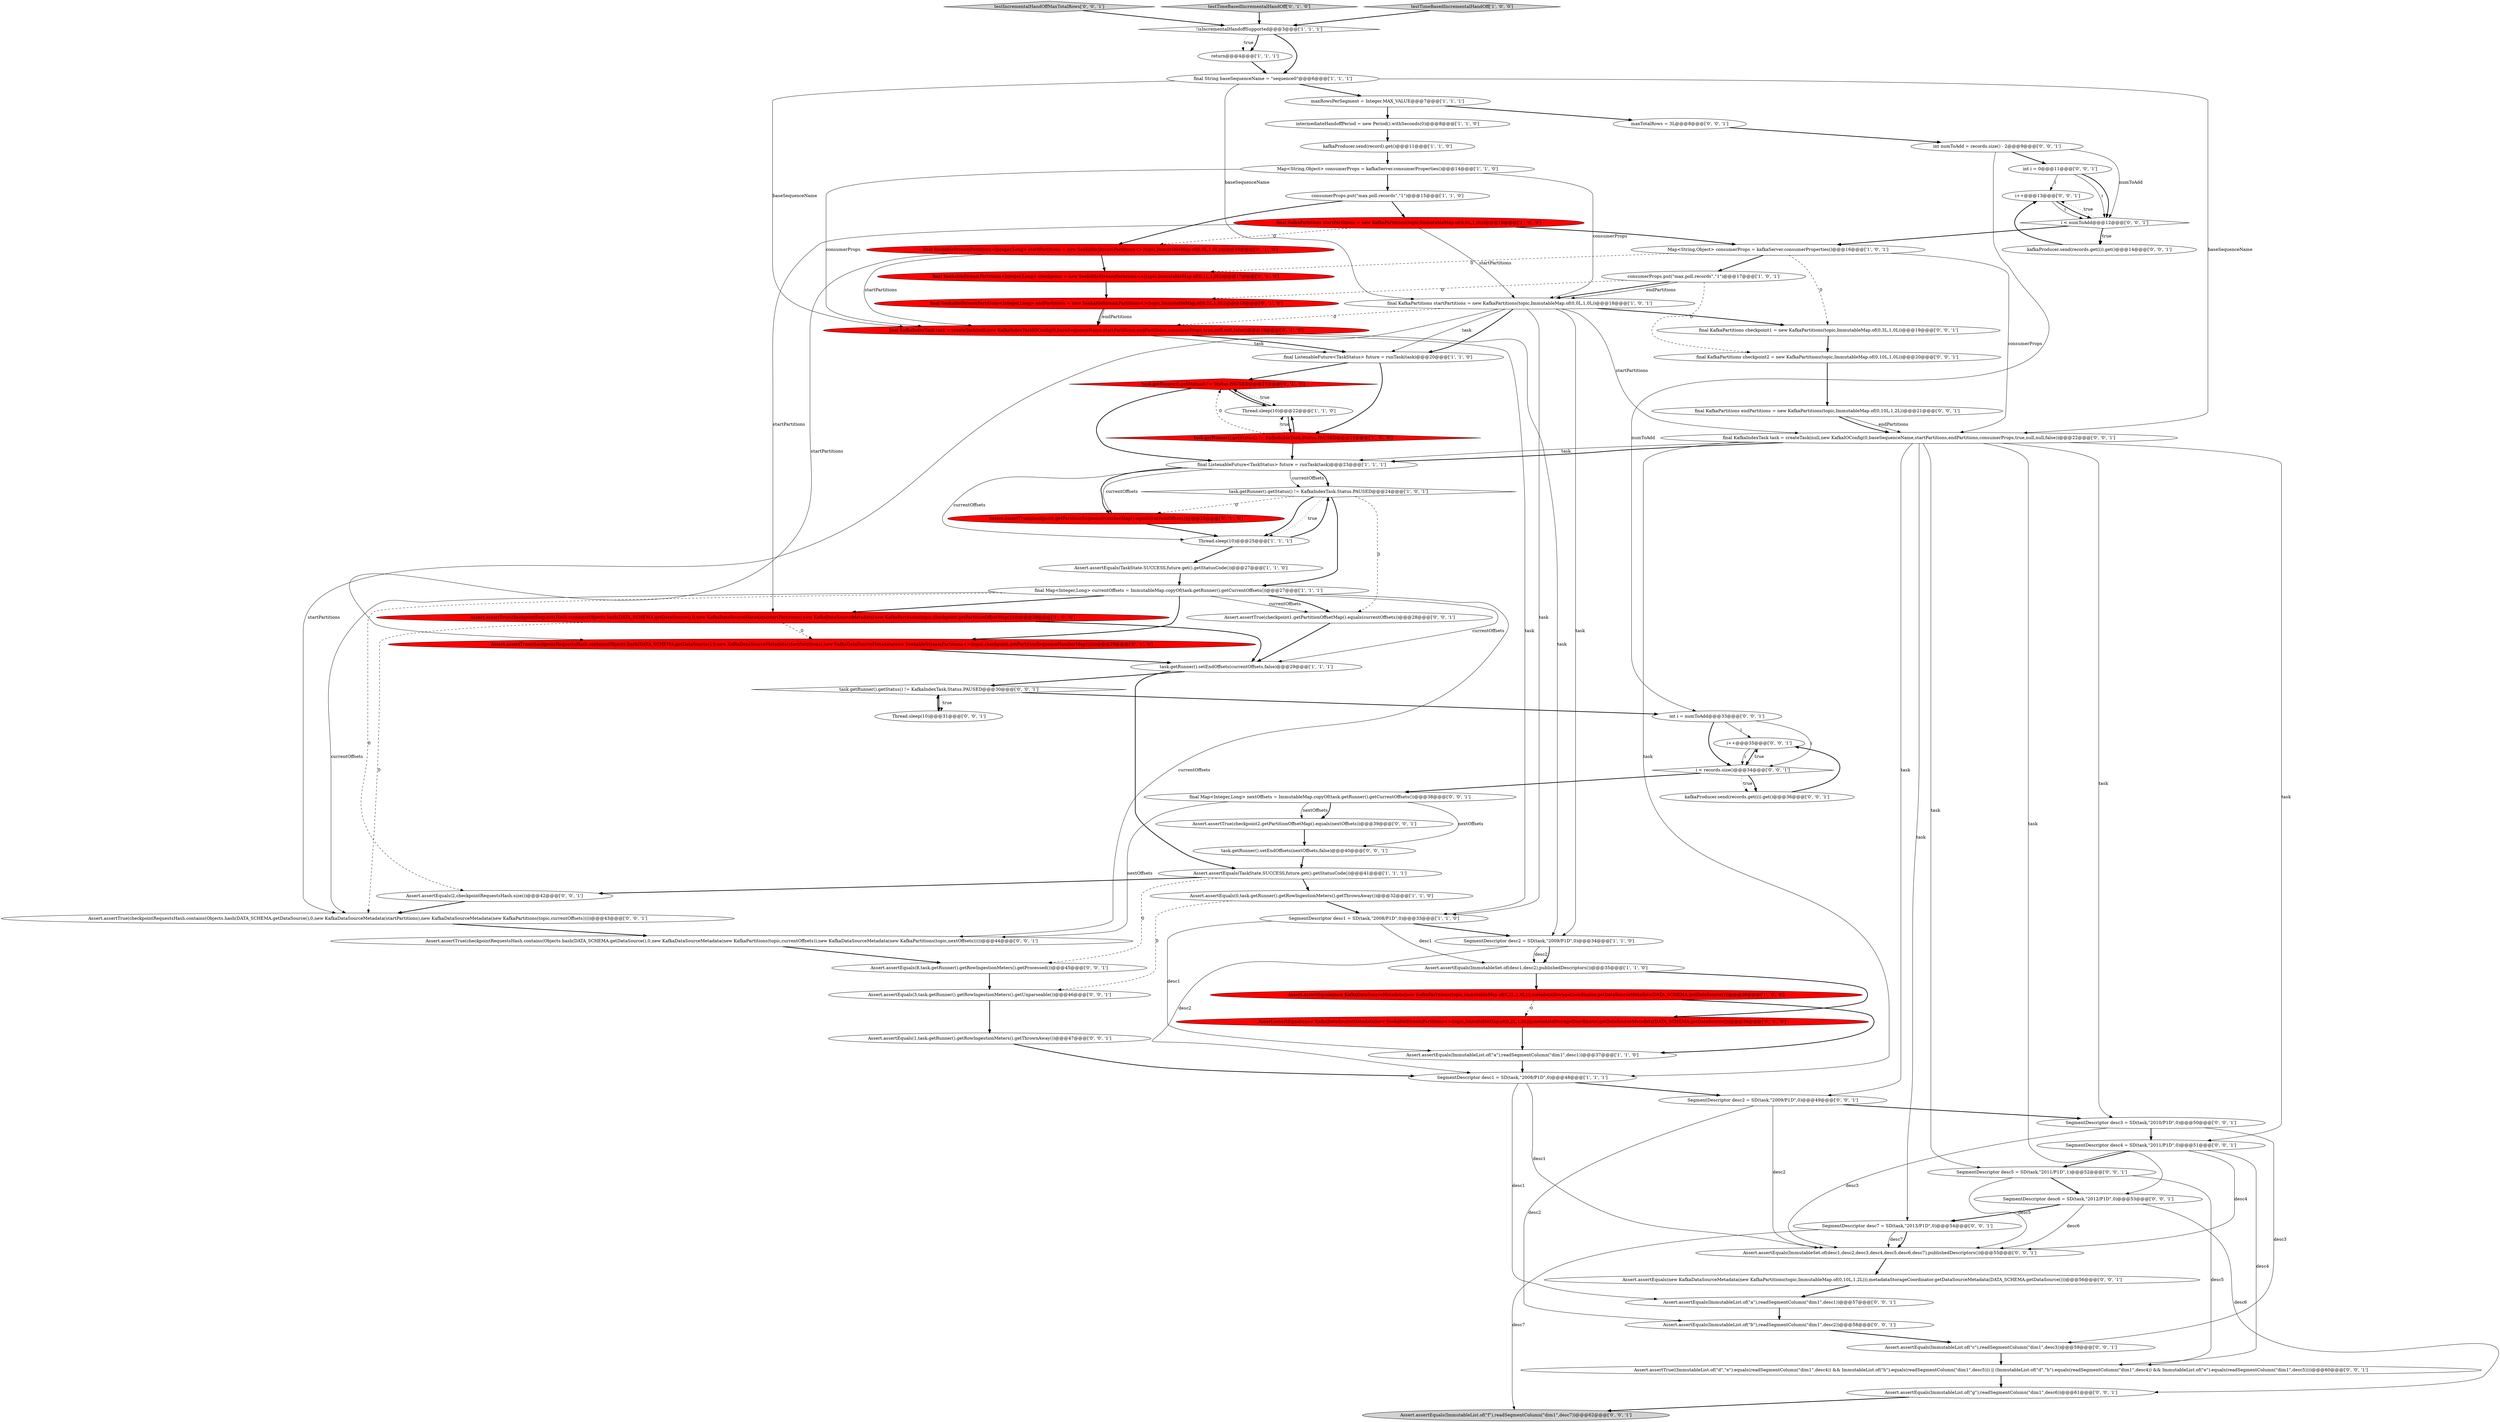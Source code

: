 digraph {
52 [style = filled, label = "testIncrementalHandOffMaxTotalRows['0', '0', '1']", fillcolor = lightgray, shape = diamond image = "AAA0AAABBB3BBB"];
72 [style = filled, label = "final KafkaIndexTask task = createTask(null,new KafkaIOConfig(0,baseSequenceName,startPartitions,endPartitions,consumerProps,true,null,null,false))@@@22@@@['0', '0', '1']", fillcolor = white, shape = ellipse image = "AAA0AAABBB3BBB"];
26 [style = filled, label = "final ListenableFuture<TaskStatus> future = runTask(task)@@@23@@@['1', '1', '1']", fillcolor = white, shape = ellipse image = "AAA0AAABBB1BBB"];
58 [style = filled, label = "SegmentDescriptor desc6 = SD(task,\"2012/P1D\",0)@@@53@@@['0', '0', '1']", fillcolor = white, shape = ellipse image = "AAA0AAABBB3BBB"];
76 [style = filled, label = "maxTotalRows = 3L@@@8@@@['0', '0', '1']", fillcolor = white, shape = ellipse image = "AAA0AAABBB3BBB"];
36 [style = filled, label = "final SeekableStreamPartitions<Integer,Long> checkpoint = new SeekableStreamPartitions<>(topic,ImmutableMap.of(0,1L,1,0L))@@@17@@@['0', '1', '0']", fillcolor = red, shape = ellipse image = "AAA1AAABBB2BBB"];
2 [style = filled, label = "SegmentDescriptor desc1 = SD(task,\"2008/P1D\",0)@@@48@@@['1', '1', '1']", fillcolor = white, shape = ellipse image = "AAA0AAABBB1BBB"];
28 [style = filled, label = "!isIncrementalHandoffSupported@@@3@@@['1', '1', '1']", fillcolor = white, shape = diamond image = "AAA0AAABBB1BBB"];
54 [style = filled, label = "Assert.assertEquals(ImmutableList.of(\"f\"),readSegmentColumn(\"dim1\",desc7))@@@62@@@['0', '0', '1']", fillcolor = lightgray, shape = ellipse image = "AAA0AAABBB3BBB"];
16 [style = filled, label = "consumerProps.put(\"max.poll.records\",\"1\")@@@15@@@['1', '1', '0']", fillcolor = white, shape = ellipse image = "AAA0AAABBB1BBB"];
60 [style = filled, label = "Assert.assertTrue(checkpoint2.getPartitionOffsetMap().equals(nextOffsets))@@@39@@@['0', '0', '1']", fillcolor = white, shape = ellipse image = "AAA0AAABBB3BBB"];
62 [style = filled, label = "SegmentDescriptor desc4 = SD(task,\"2011/P1D\",0)@@@51@@@['0', '0', '1']", fillcolor = white, shape = ellipse image = "AAA0AAABBB3BBB"];
12 [style = filled, label = "task.getRunner().setEndOffsets(currentOffsets,false)@@@29@@@['1', '1', '1']", fillcolor = white, shape = ellipse image = "AAA0AAABBB1BBB"];
49 [style = filled, label = "Assert.assertEquals(ImmutableList.of(\"b\"),readSegmentColumn(\"dim1\",desc2))@@@58@@@['0', '0', '1']", fillcolor = white, shape = ellipse image = "AAA0AAABBB3BBB"];
61 [style = filled, label = "task.getRunner().setEndOffsets(nextOffsets,false)@@@40@@@['0', '0', '1']", fillcolor = white, shape = ellipse image = "AAA0AAABBB3BBB"];
34 [style = filled, label = "final KafkaIndexTask task = createTask(null,new KafkaIndexTaskIOConfig(0,baseSequenceName,startPartitions,endPartitions,consumerProps,true,null,null,false))@@@19@@@['0', '1', '0']", fillcolor = red, shape = ellipse image = "AAA1AAABBB2BBB"];
51 [style = filled, label = "Assert.assertTrue((ImmutableList.of(\"d\",\"e\").equals(readSegmentColumn(\"dim1\",desc4)) && ImmutableList.of(\"h\").equals(readSegmentColumn(\"dim1\",desc5))) || (ImmutableList.of(\"d\",\"h\").equals(readSegmentColumn(\"dim1\",desc4)) && ImmutableList.of(\"e\").equals(readSegmentColumn(\"dim1\",desc5))))@@@60@@@['0', '0', '1']", fillcolor = white, shape = ellipse image = "AAA0AAABBB3BBB"];
64 [style = filled, label = "i++@@@35@@@['0', '0', '1']", fillcolor = white, shape = ellipse image = "AAA0AAABBB3BBB"];
71 [style = filled, label = "SegmentDescriptor desc2 = SD(task,\"2009/P1D\",0)@@@49@@@['0', '0', '1']", fillcolor = white, shape = ellipse image = "AAA0AAABBB3BBB"];
7 [style = filled, label = "Thread.sleep(10)@@@22@@@['1', '1', '0']", fillcolor = white, shape = ellipse image = "AAA0AAABBB1BBB"];
30 [style = filled, label = "task.getRunner().getStatus() != KafkaIndexTask.Status.PAUSED@@@24@@@['1', '0', '1']", fillcolor = white, shape = diamond image = "AAA0AAABBB1BBB"];
57 [style = filled, label = "Assert.assertEquals(ImmutableList.of(\"a\"),readSegmentColumn(\"dim1\",desc1))@@@57@@@['0', '0', '1']", fillcolor = white, shape = ellipse image = "AAA0AAABBB3BBB"];
43 [style = filled, label = "Thread.sleep(10)@@@31@@@['0', '0', '1']", fillcolor = white, shape = ellipse image = "AAA0AAABBB3BBB"];
79 [style = filled, label = "final KafkaPartitions endPartitions = new KafkaPartitions(topic,ImmutableMap.of(0,10L,1,2L))@@@21@@@['0', '0', '1']", fillcolor = white, shape = ellipse image = "AAA0AAABBB3BBB"];
53 [style = filled, label = "final Map<Integer,Long> nextOffsets = ImmutableMap.copyOf(task.getRunner().getCurrentOffsets())@@@38@@@['0', '0', '1']", fillcolor = white, shape = ellipse image = "AAA0AAABBB3BBB"];
41 [style = filled, label = "kafkaProducer.send(records.get(i)).get()@@@36@@@['0', '0', '1']", fillcolor = white, shape = ellipse image = "AAA0AAABBB3BBB"];
70 [style = filled, label = "Assert.assertTrue(checkpointRequestsHash.contains(Objects.hash(DATA_SCHEMA.getDataSource(),0,new KafkaDataSourceMetadata(new KafkaPartitions(topic,currentOffsets)),new KafkaDataSourceMetadata(new KafkaPartitions(topic,nextOffsets)))))@@@44@@@['0', '0', '1']", fillcolor = white, shape = ellipse image = "AAA0AAABBB3BBB"];
74 [style = filled, label = "Assert.assertEquals(new KafkaDataSourceMetadata(new KafkaPartitions(topic,ImmutableMap.of(0,10L,1,2L))),metadataStorageCoordinator.getDataSourceMetadata(DATA_SCHEMA.getDataSource()))@@@56@@@['0', '0', '1']", fillcolor = white, shape = ellipse image = "AAA0AAABBB3BBB"];
3 [style = filled, label = "Assert.assertEquals(TaskState.SUCCESS,future.get().getStatusCode())@@@41@@@['1', '1', '1']", fillcolor = white, shape = ellipse image = "AAA0AAABBB1BBB"];
50 [style = filled, label = "Assert.assertEquals(ImmutableList.of(\"g\"),readSegmentColumn(\"dim1\",desc6))@@@61@@@['0', '0', '1']", fillcolor = white, shape = ellipse image = "AAA0AAABBB3BBB"];
17 [style = filled, label = "Assert.assertEquals(ImmutableSet.of(desc1,desc2),publishedDescriptors())@@@35@@@['1', '1', '0']", fillcolor = white, shape = ellipse image = "AAA0AAABBB1BBB"];
80 [style = filled, label = "Assert.assertEquals(8,task.getRunner().getRowIngestionMeters().getProcessed())@@@45@@@['0', '0', '1']", fillcolor = white, shape = ellipse image = "AAA0AAABBB3BBB"];
66 [style = filled, label = "Assert.assertEquals(1,task.getRunner().getRowIngestionMeters().getThrownAway())@@@47@@@['0', '0', '1']", fillcolor = white, shape = ellipse image = "AAA0AAABBB3BBB"];
19 [style = filled, label = "Assert.assertTrue(checkpointRequestsHash.contains(Objects.hash(DATA_SCHEMA.getDataSource(),0,new KafkaDataSourceMetadata(startPartitions),new KafkaDataSourceMetadata(new KafkaPartitions(topic,checkpoint.getPartitionOffsetMap())))))@@@29@@@['1', '0', '0']", fillcolor = red, shape = ellipse image = "AAA1AAABBB1BBB"];
35 [style = filled, label = "testTimeBasedIncrementalHandOff['0', '1', '0']", fillcolor = lightgray, shape = diamond image = "AAA0AAABBB2BBB"];
63 [style = filled, label = "SegmentDescriptor desc5 = SD(task,\"2011/P1D\",1)@@@52@@@['0', '0', '1']", fillcolor = white, shape = ellipse image = "AAA0AAABBB3BBB"];
67 [style = filled, label = "int i = 0@@@11@@@['0', '0', '1']", fillcolor = white, shape = ellipse image = "AAA0AAABBB3BBB"];
6 [style = filled, label = "return@@@4@@@['1', '1', '1']", fillcolor = white, shape = ellipse image = "AAA0AAABBB1BBB"];
20 [style = filled, label = "SegmentDescriptor desc2 = SD(task,\"2009/P1D\",0)@@@34@@@['1', '1', '0']", fillcolor = white, shape = ellipse image = "AAA0AAABBB1BBB"];
15 [style = filled, label = "Thread.sleep(10)@@@25@@@['1', '1', '1']", fillcolor = white, shape = ellipse image = "AAA0AAABBB1BBB"];
56 [style = filled, label = "Assert.assertEquals(ImmutableList.of(\"c\"),readSegmentColumn(\"dim1\",desc3))@@@59@@@['0', '0', '1']", fillcolor = white, shape = ellipse image = "AAA0AAABBB3BBB"];
0 [style = filled, label = "Assert.assertEquals(ImmutableList.of(\"a\"),readSegmentColumn(\"dim1\",desc1))@@@37@@@['1', '1', '0']", fillcolor = white, shape = ellipse image = "AAA0AAABBB1BBB"];
48 [style = filled, label = "kafkaProducer.send(records.get(i)).get()@@@14@@@['0', '0', '1']", fillcolor = white, shape = ellipse image = "AAA0AAABBB3BBB"];
47 [style = filled, label = "SegmentDescriptor desc3 = SD(task,\"2010/P1D\",0)@@@50@@@['0', '0', '1']", fillcolor = white, shape = ellipse image = "AAA0AAABBB3BBB"];
9 [style = filled, label = "Assert.assertEquals(TaskState.SUCCESS,future.get().getStatusCode())@@@27@@@['1', '1', '0']", fillcolor = white, shape = ellipse image = "AAA0AAABBB1BBB"];
75 [style = filled, label = "Assert.assertEquals(ImmutableSet.of(desc1,desc2,desc3,desc4,desc5,desc6,desc7),publishedDescriptors())@@@55@@@['0', '0', '1']", fillcolor = white, shape = ellipse image = "AAA0AAABBB3BBB"];
4 [style = filled, label = "final String baseSequenceName = \"sequence0\"@@@6@@@['1', '1', '1']", fillcolor = white, shape = ellipse image = "AAA0AAABBB1BBB"];
8 [style = filled, label = "kafkaProducer.send(record).get()@@@11@@@['1', '1', '0']", fillcolor = white, shape = ellipse image = "AAA0AAABBB1BBB"];
32 [style = filled, label = "Assert.assertTrue(checkpointRequestsHash.contains(Objects.hash(DATA_SCHEMA.getDataSource(),0,new KafkaDataSourceMetadata(startPartitions),new KafkaDataSourceMetadata(new SeekableStreamPartitions<>(topic,checkpoint.getPartitionSequenceNumberMap())))))@@@29@@@['0', '1', '0']", fillcolor = red, shape = ellipse image = "AAA1AAABBB2BBB"];
37 [style = filled, label = "final SeekableStreamPartitions<Integer,Long> startPartitions = new SeekableStreamPartitions<>(topic,ImmutableMap.of(0,0L,1,0L))@@@16@@@['0', '1', '0']", fillcolor = red, shape = ellipse image = "AAA1AAABBB2BBB"];
44 [style = filled, label = "int i = numToAdd@@@33@@@['0', '0', '1']", fillcolor = white, shape = ellipse image = "AAA0AAABBB3BBB"];
78 [style = filled, label = "int numToAdd = records.size() - 2@@@9@@@['0', '0', '1']", fillcolor = white, shape = ellipse image = "AAA0AAABBB3BBB"];
14 [style = filled, label = "final KafkaPartitions startPartitions = new KafkaPartitions(topic,ImmutableMap.of(0,0L,1,0L))@@@18@@@['1', '0', '1']", fillcolor = white, shape = ellipse image = "AAA0AAABBB1BBB"];
77 [style = filled, label = "Assert.assertTrue(checkpoint1.getPartitionOffsetMap().equals(currentOffsets))@@@28@@@['0', '0', '1']", fillcolor = white, shape = ellipse image = "AAA0AAABBB3BBB"];
21 [style = filled, label = "final ListenableFuture<TaskStatus> future = runTask(task)@@@20@@@['1', '1', '0']", fillcolor = white, shape = ellipse image = "AAA0AAABBB1BBB"];
40 [style = filled, label = "i++@@@13@@@['0', '0', '1']", fillcolor = white, shape = ellipse image = "AAA0AAABBB3BBB"];
18 [style = filled, label = "final KafkaPartitions startPartitions = new KafkaPartitions(topic,ImmutableMap.of(0,0L,1,0L))@@@16@@@['1', '0', '0']", fillcolor = red, shape = ellipse image = "AAA1AAABBB1BBB"];
33 [style = filled, label = "final SeekableStreamPartitions<Integer,Long> endPartitions = new SeekableStreamPartitions<>(topic,ImmutableMap.of(0,2L,1,0L))@@@18@@@['0', '1', '0']", fillcolor = red, shape = ellipse image = "AAA1AAABBB2BBB"];
5 [style = filled, label = "final Map<Integer,Long> currentOffsets = ImmutableMap.copyOf(task.getRunner().getCurrentOffsets())@@@27@@@['1', '1', '1']", fillcolor = white, shape = ellipse image = "AAA0AAABBB1BBB"];
38 [style = filled, label = "task.getRunner().getStatus() != Status.PAUSED@@@21@@@['0', '1', '0']", fillcolor = red, shape = diamond image = "AAA1AAABBB2BBB"];
25 [style = filled, label = "maxRowsPerSegment = Integer.MAX_VALUE@@@7@@@['1', '1', '1']", fillcolor = white, shape = ellipse image = "AAA0AAABBB1BBB"];
42 [style = filled, label = "i < numToAdd@@@12@@@['0', '0', '1']", fillcolor = white, shape = diamond image = "AAA0AAABBB3BBB"];
46 [style = filled, label = "SegmentDescriptor desc7 = SD(task,\"2013/P1D\",0)@@@54@@@['0', '0', '1']", fillcolor = white, shape = ellipse image = "AAA0AAABBB3BBB"];
55 [style = filled, label = "Assert.assertEquals(2,checkpointRequestsHash.size())@@@42@@@['0', '0', '1']", fillcolor = white, shape = ellipse image = "AAA0AAABBB3BBB"];
39 [style = filled, label = "Assert.assertEquals(new KafkaDataSourceMetadata(new SeekableStreamPartitions<>(topic,ImmutableMap.of(0,2L,1,0L))),metadataStorageCoordinator.getDataSourceMetadata(DATA_SCHEMA.getDataSource()))@@@36@@@['0', '1', '0']", fillcolor = red, shape = ellipse image = "AAA1AAABBB2BBB"];
59 [style = filled, label = "i < records.size()@@@34@@@['0', '0', '1']", fillcolor = white, shape = diamond image = "AAA0AAABBB3BBB"];
27 [style = filled, label = "Map<String,Object> consumerProps = kafkaServer.consumerProperties()@@@16@@@['1', '0', '1']", fillcolor = white, shape = ellipse image = "AAA0AAABBB1BBB"];
45 [style = filled, label = "final KafkaPartitions checkpoint2 = new KafkaPartitions(topic,ImmutableMap.of(0,10L,1,0L))@@@20@@@['0', '0', '1']", fillcolor = white, shape = ellipse image = "AAA0AAABBB3BBB"];
68 [style = filled, label = "Assert.assertEquals(3,task.getRunner().getRowIngestionMeters().getUnparseable())@@@46@@@['0', '0', '1']", fillcolor = white, shape = ellipse image = "AAA0AAABBB3BBB"];
69 [style = filled, label = "Assert.assertTrue(checkpointRequestsHash.contains(Objects.hash(DATA_SCHEMA.getDataSource(),0,new KafkaDataSourceMetadata(startPartitions),new KafkaDataSourceMetadata(new KafkaPartitions(topic,currentOffsets)))))@@@43@@@['0', '0', '1']", fillcolor = white, shape = ellipse image = "AAA0AAABBB3BBB"];
11 [style = filled, label = "testTimeBasedIncrementalHandOff['1', '0', '0']", fillcolor = lightgray, shape = diamond image = "AAA0AAABBB1BBB"];
29 [style = filled, label = "intermediateHandoffPeriod = new Period().withSeconds(0)@@@8@@@['1', '1', '0']", fillcolor = white, shape = ellipse image = "AAA0AAABBB1BBB"];
1 [style = filled, label = "task.getRunner().getStatus() != KafkaIndexTask.Status.PAUSED@@@21@@@['1', '0', '0']", fillcolor = red, shape = diamond image = "AAA1AAABBB1BBB"];
10 [style = filled, label = "Assert.assertEquals(new KafkaDataSourceMetadata(new KafkaPartitions(topic,ImmutableMap.of(0,2L,1,0L))),metadataStorageCoordinator.getDataSourceMetadata(DATA_SCHEMA.getDataSource()))@@@36@@@['1', '0', '0']", fillcolor = red, shape = ellipse image = "AAA1AAABBB1BBB"];
23 [style = filled, label = "consumerProps.put(\"max.poll.records\",\"1\")@@@17@@@['1', '0', '1']", fillcolor = white, shape = ellipse image = "AAA0AAABBB1BBB"];
24 [style = filled, label = "Map<String,Object> consumerProps = kafkaServer.consumerProperties()@@@14@@@['1', '1', '0']", fillcolor = white, shape = ellipse image = "AAA0AAABBB1BBB"];
31 [style = filled, label = "Assert.assertTrue(checkpoint.getPartitionSequenceNumberMap().equals(currentOffsets))@@@25@@@['0', '1', '0']", fillcolor = red, shape = ellipse image = "AAA1AAABBB2BBB"];
65 [style = filled, label = "final KafkaPartitions checkpoint1 = new KafkaPartitions(topic,ImmutableMap.of(0,3L,1,0L))@@@19@@@['0', '0', '1']", fillcolor = white, shape = ellipse image = "AAA0AAABBB3BBB"];
13 [style = filled, label = "Assert.assertEquals(0,task.getRunner().getRowIngestionMeters().getThrownAway())@@@32@@@['1', '1', '0']", fillcolor = white, shape = ellipse image = "AAA0AAABBB1BBB"];
73 [style = filled, label = "task.getRunner().getStatus() != KafkaIndexTask.Status.PAUSED@@@30@@@['0', '0', '1']", fillcolor = white, shape = diamond image = "AAA0AAABBB3BBB"];
22 [style = filled, label = "SegmentDescriptor desc1 = SD(task,\"2008/P1D\",0)@@@33@@@['1', '1', '0']", fillcolor = white, shape = ellipse image = "AAA0AAABBB1BBB"];
62->75 [style = solid, label="desc4"];
70->80 [style = bold, label=""];
72->58 [style = solid, label="task"];
16->37 [style = bold, label=""];
28->6 [style = bold, label=""];
4->25 [style = bold, label=""];
53->60 [style = solid, label="nextOffsets"];
26->30 [style = solid, label="currentOffsets"];
32->12 [style = bold, label=""];
68->66 [style = bold, label=""];
47->56 [style = solid, label="desc3"];
14->65 [style = bold, label=""];
77->12 [style = bold, label=""];
53->61 [style = solid, label="nextOffsets"];
42->48 [style = bold, label=""];
40->42 [style = solid, label="i"];
25->29 [style = bold, label=""];
67->42 [style = solid, label="i"];
71->75 [style = solid, label="desc2"];
36->33 [style = bold, label=""];
26->31 [style = solid, label="currentOffsets"];
72->62 [style = solid, label="task"];
21->38 [style = bold, label=""];
28->6 [style = dotted, label="true"];
2->75 [style = solid, label="desc1"];
52->28 [style = bold, label=""];
61->3 [style = bold, label=""];
51->50 [style = bold, label=""];
38->7 [style = dotted, label="true"];
38->7 [style = bold, label=""];
71->47 [style = bold, label=""];
41->64 [style = bold, label=""];
21->1 [style = bold, label=""];
42->48 [style = dotted, label="true"];
19->69 [style = dashed, label="0"];
9->5 [style = bold, label=""];
4->72 [style = solid, label="baseSequenceName"];
79->72 [style = solid, label="endPartitions"];
49->56 [style = bold, label=""];
62->51 [style = solid, label="desc4"];
1->38 [style = dashed, label="0"];
30->77 [style = dashed, label="0"];
38->26 [style = bold, label=""];
13->22 [style = bold, label=""];
46->75 [style = solid, label="desc7"];
53->60 [style = bold, label=""];
5->55 [style = dashed, label="0"];
4->34 [style = solid, label="baseSequenceName"];
50->54 [style = bold, label=""];
78->42 [style = solid, label="numToAdd"];
22->17 [style = solid, label="desc1"];
63->51 [style = solid, label="desc5"];
11->28 [style = bold, label=""];
18->19 [style = solid, label="startPartitions"];
73->43 [style = bold, label=""];
7->1 [style = bold, label=""];
65->45 [style = bold, label=""];
37->36 [style = bold, label=""];
19->12 [style = bold, label=""];
5->12 [style = solid, label="currentOffsets"];
25->76 [style = bold, label=""];
44->59 [style = solid, label="i"];
34->21 [style = solid, label="task"];
75->74 [style = bold, label=""];
58->50 [style = solid, label="desc6"];
5->69 [style = solid, label="currentOffsets"];
43->73 [style = bold, label=""];
56->51 [style = bold, label=""];
23->14 [style = bold, label=""];
35->28 [style = bold, label=""];
6->4 [style = bold, label=""];
66->2 [style = bold, label=""];
22->20 [style = bold, label=""];
15->9 [style = bold, label=""];
17->39 [style = bold, label=""];
10->0 [style = bold, label=""];
18->37 [style = dashed, label="0"];
27->65 [style = dashed, label="0"];
58->46 [style = bold, label=""];
59->41 [style = dotted, label="true"];
4->14 [style = solid, label="baseSequenceName"];
19->32 [style = dashed, label="0"];
14->20 [style = solid, label="task"];
67->40 [style = solid, label="i"];
14->21 [style = bold, label=""];
30->15 [style = bold, label=""];
72->26 [style = bold, label=""];
73->43 [style = dotted, label="true"];
72->47 [style = solid, label="task"];
8->24 [style = bold, label=""];
2->71 [style = bold, label=""];
17->10 [style = bold, label=""];
14->22 [style = solid, label="task"];
16->18 [style = bold, label=""];
79->72 [style = bold, label=""];
44->64 [style = solid, label="i"];
64->59 [style = solid, label="i"];
10->39 [style = dashed, label="0"];
55->69 [style = bold, label=""];
20->17 [style = solid, label="desc2"];
64->59 [style = bold, label=""];
73->44 [style = bold, label=""];
12->73 [style = bold, label=""];
27->36 [style = dashed, label="0"];
42->40 [style = dotted, label="true"];
1->7 [style = bold, label=""];
3->55 [style = bold, label=""];
22->0 [style = solid, label="desc1"];
5->77 [style = solid, label="currentOffsets"];
23->33 [style = dashed, label="0"];
47->62 [style = bold, label=""];
59->53 [style = bold, label=""];
72->63 [style = solid, label="task"];
5->32 [style = bold, label=""];
59->64 [style = dotted, label="true"];
5->19 [style = bold, label=""];
2->57 [style = solid, label="desc1"];
53->70 [style = solid, label="nextOffsets"];
13->68 [style = dashed, label="0"];
26->31 [style = bold, label=""];
72->71 [style = solid, label="task"];
63->75 [style = solid, label="desc5"];
60->61 [style = bold, label=""];
46->75 [style = bold, label=""];
30->5 [style = bold, label=""];
80->68 [style = bold, label=""];
72->26 [style = solid, label="task"];
58->75 [style = solid, label="desc6"];
26->15 [style = solid, label="currentOffsets"];
72->46 [style = solid, label="task"];
42->27 [style = bold, label=""];
46->54 [style = solid, label="desc7"];
12->3 [style = bold, label=""];
72->2 [style = solid, label="task"];
24->34 [style = solid, label="consumerProps"];
27->72 [style = solid, label="consumerProps"];
45->79 [style = bold, label=""];
76->78 [style = bold, label=""];
34->21 [style = bold, label=""];
34->20 [style = solid, label="task"];
29->8 [style = bold, label=""];
20->2 [style = solid, label="desc2"];
20->17 [style = bold, label=""];
71->49 [style = solid, label="desc2"];
14->34 [style = dashed, label="0"];
5->77 [style = bold, label=""];
0->2 [style = bold, label=""];
37->32 [style = solid, label="startPartitions"];
74->57 [style = bold, label=""];
23->45 [style = dashed, label="0"];
62->63 [style = bold, label=""];
47->75 [style = solid, label="desc3"];
15->30 [style = bold, label=""];
1->26 [style = bold, label=""];
3->80 [style = dashed, label="0"];
31->15 [style = bold, label=""];
30->31 [style = dashed, label="0"];
48->40 [style = bold, label=""];
23->14 [style = solid, label="endPartitions"];
5->70 [style = solid, label="currentOffsets"];
26->30 [style = bold, label=""];
63->58 [style = bold, label=""];
1->7 [style = dotted, label="true"];
14->72 [style = solid, label="startPartitions"];
24->16 [style = bold, label=""];
7->38 [style = bold, label=""];
18->14 [style = solid, label="startPartitions"];
78->44 [style = solid, label="numToAdd"];
39->0 [style = bold, label=""];
14->69 [style = solid, label="startPartitions"];
18->27 [style = bold, label=""];
78->67 [style = bold, label=""];
24->14 [style = solid, label="consumerProps"];
37->34 [style = solid, label="startPartitions"];
3->13 [style = bold, label=""];
67->42 [style = bold, label=""];
57->49 [style = bold, label=""];
34->22 [style = solid, label="task"];
27->23 [style = bold, label=""];
33->34 [style = solid, label="endPartitions"];
69->70 [style = bold, label=""];
30->15 [style = dotted, label="true"];
33->34 [style = bold, label=""];
59->41 [style = bold, label=""];
40->42 [style = bold, label=""];
28->4 [style = bold, label=""];
44->59 [style = bold, label=""];
14->21 [style = solid, label="task"];
}
